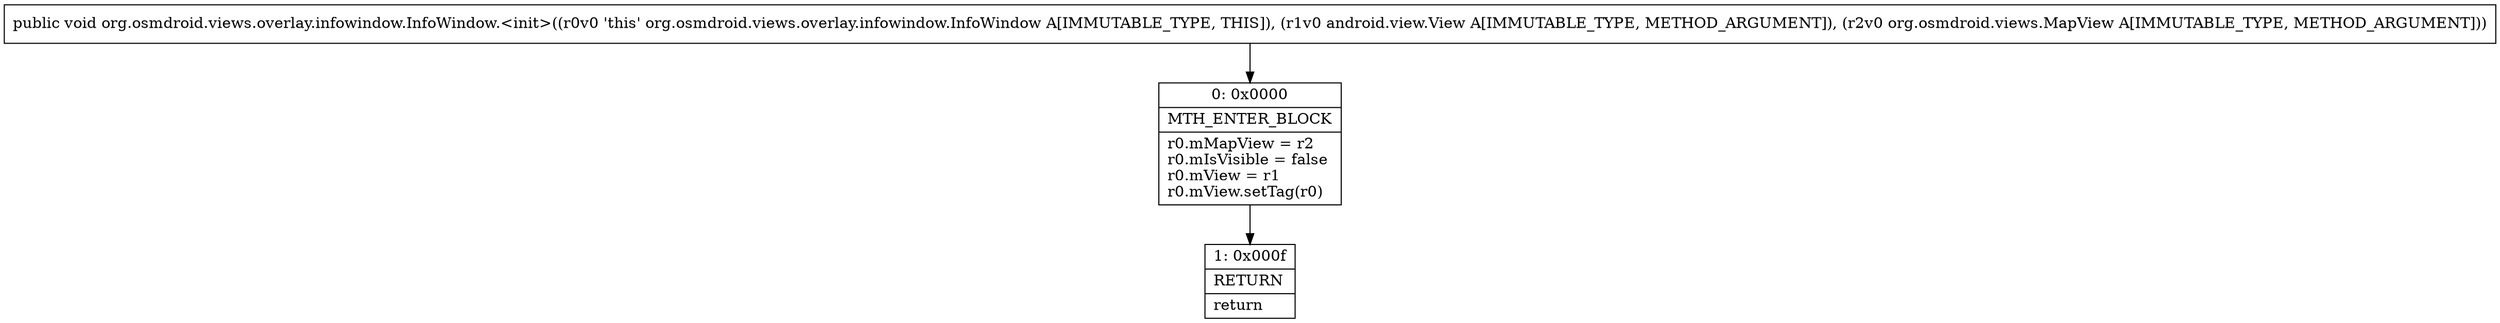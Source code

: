 digraph "CFG fororg.osmdroid.views.overlay.infowindow.InfoWindow.\<init\>(Landroid\/view\/View;Lorg\/osmdroid\/views\/MapView;)V" {
Node_0 [shape=record,label="{0\:\ 0x0000|MTH_ENTER_BLOCK\l|r0.mMapView = r2\lr0.mIsVisible = false\lr0.mView = r1\lr0.mView.setTag(r0)\l}"];
Node_1 [shape=record,label="{1\:\ 0x000f|RETURN\l|return\l}"];
MethodNode[shape=record,label="{public void org.osmdroid.views.overlay.infowindow.InfoWindow.\<init\>((r0v0 'this' org.osmdroid.views.overlay.infowindow.InfoWindow A[IMMUTABLE_TYPE, THIS]), (r1v0 android.view.View A[IMMUTABLE_TYPE, METHOD_ARGUMENT]), (r2v0 org.osmdroid.views.MapView A[IMMUTABLE_TYPE, METHOD_ARGUMENT])) }"];
MethodNode -> Node_0;
Node_0 -> Node_1;
}


